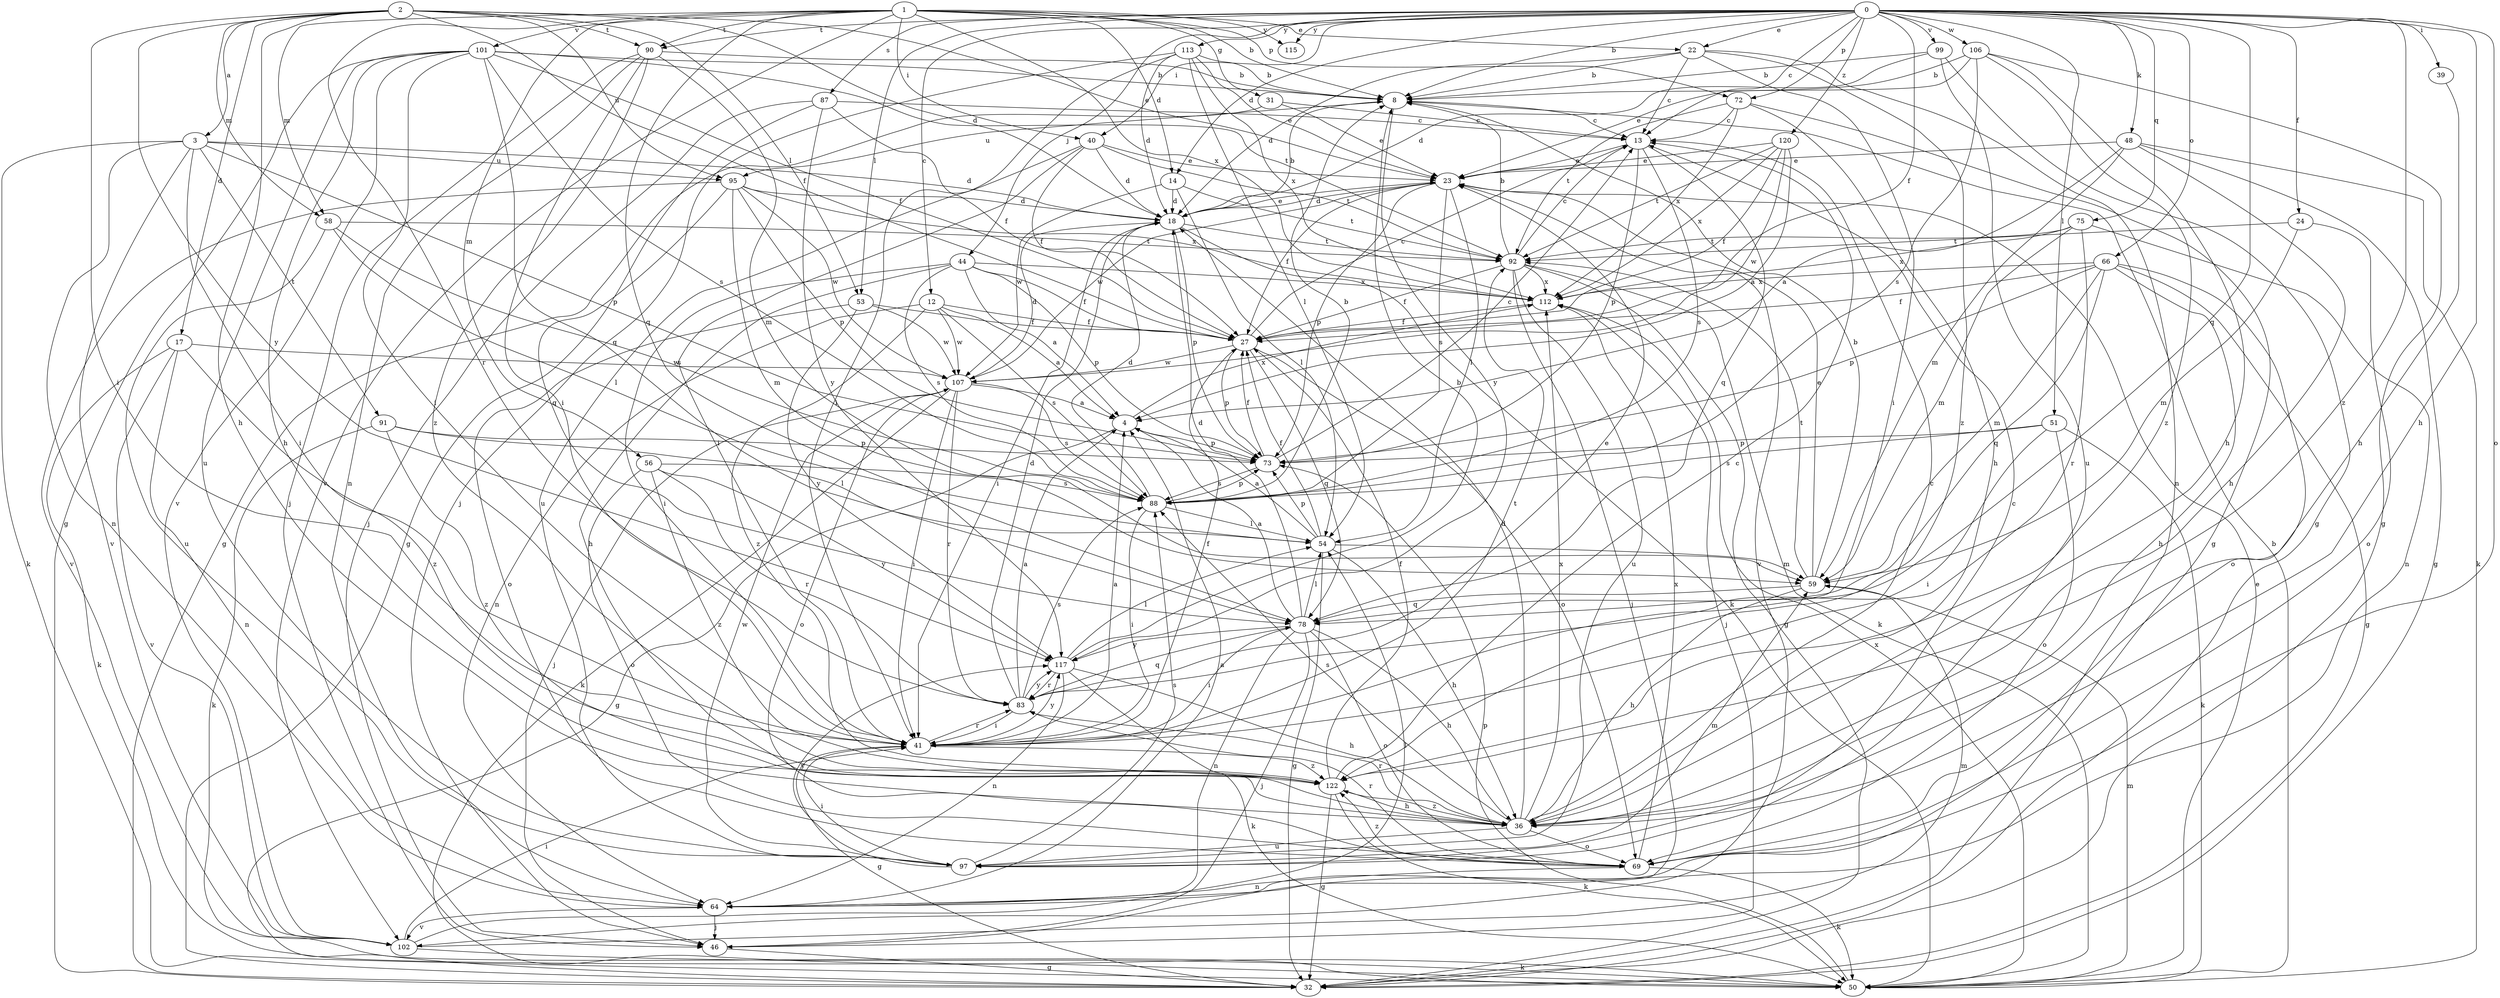strict digraph  {
0;
1;
2;
3;
4;
8;
12;
13;
14;
17;
18;
22;
23;
24;
27;
31;
32;
36;
39;
40;
41;
44;
46;
48;
50;
51;
53;
54;
56;
58;
59;
64;
66;
69;
72;
73;
75;
78;
83;
87;
88;
90;
91;
92;
95;
97;
99;
101;
102;
106;
107;
112;
113;
115;
117;
120;
122;
0 -> 8  [label=b];
0 -> 12  [label=c];
0 -> 13  [label=c];
0 -> 14  [label=d];
0 -> 22  [label=e];
0 -> 24  [label=f];
0 -> 27  [label=f];
0 -> 36  [label=h];
0 -> 39  [label=i];
0 -> 40  [label=i];
0 -> 44  [label=j];
0 -> 48  [label=k];
0 -> 51  [label=l];
0 -> 53  [label=l];
0 -> 66  [label=o];
0 -> 69  [label=o];
0 -> 72  [label=p];
0 -> 75  [label=q];
0 -> 78  [label=q];
0 -> 87  [label=s];
0 -> 90  [label=t];
0 -> 99  [label=v];
0 -> 106  [label=w];
0 -> 113  [label=y];
0 -> 115  [label=y];
0 -> 120  [label=z];
0 -> 122  [label=z];
1 -> 8  [label=b];
1 -> 14  [label=d];
1 -> 22  [label=e];
1 -> 31  [label=g];
1 -> 40  [label=i];
1 -> 56  [label=m];
1 -> 58  [label=m];
1 -> 72  [label=p];
1 -> 78  [label=q];
1 -> 83  [label=r];
1 -> 90  [label=t];
1 -> 101  [label=v];
1 -> 102  [label=v];
1 -> 112  [label=x];
1 -> 115  [label=y];
2 -> 3  [label=a];
2 -> 17  [label=d];
2 -> 18  [label=d];
2 -> 23  [label=e];
2 -> 27  [label=f];
2 -> 36  [label=h];
2 -> 41  [label=i];
2 -> 53  [label=l];
2 -> 58  [label=m];
2 -> 90  [label=t];
2 -> 95  [label=u];
2 -> 117  [label=y];
3 -> 18  [label=d];
3 -> 41  [label=i];
3 -> 50  [label=k];
3 -> 64  [label=n];
3 -> 73  [label=p];
3 -> 91  [label=t];
3 -> 95  [label=u];
3 -> 102  [label=v];
4 -> 32  [label=g];
4 -> 73  [label=p];
4 -> 112  [label=x];
8 -> 13  [label=c];
8 -> 95  [label=u];
8 -> 117  [label=y];
12 -> 4  [label=a];
12 -> 27  [label=f];
12 -> 64  [label=n];
12 -> 88  [label=s];
12 -> 107  [label=w];
12 -> 122  [label=z];
13 -> 23  [label=e];
13 -> 73  [label=p];
13 -> 78  [label=q];
13 -> 88  [label=s];
14 -> 18  [label=d];
14 -> 54  [label=l];
14 -> 92  [label=t];
14 -> 107  [label=w];
17 -> 50  [label=k];
17 -> 64  [label=n];
17 -> 102  [label=v];
17 -> 107  [label=w];
17 -> 122  [label=z];
18 -> 8  [label=b];
18 -> 23  [label=e];
18 -> 41  [label=i];
18 -> 50  [label=k];
18 -> 73  [label=p];
18 -> 92  [label=t];
22 -> 8  [label=b];
22 -> 13  [label=c];
22 -> 18  [label=d];
22 -> 41  [label=i];
22 -> 64  [label=n];
22 -> 122  [label=z];
23 -> 18  [label=d];
23 -> 27  [label=f];
23 -> 54  [label=l];
23 -> 73  [label=p];
23 -> 88  [label=s];
23 -> 102  [label=v];
23 -> 107  [label=w];
24 -> 59  [label=m];
24 -> 69  [label=o];
24 -> 92  [label=t];
27 -> 13  [label=c];
27 -> 69  [label=o];
27 -> 73  [label=p];
27 -> 78  [label=q];
27 -> 107  [label=w];
31 -> 13  [label=c];
31 -> 23  [label=e];
31 -> 32  [label=g];
36 -> 13  [label=c];
36 -> 18  [label=d];
36 -> 69  [label=o];
36 -> 83  [label=r];
36 -> 88  [label=s];
36 -> 97  [label=u];
36 -> 112  [label=x];
36 -> 122  [label=z];
39 -> 36  [label=h];
40 -> 18  [label=d];
40 -> 23  [label=e];
40 -> 27  [label=f];
40 -> 41  [label=i];
40 -> 92  [label=t];
40 -> 97  [label=u];
41 -> 4  [label=a];
41 -> 27  [label=f];
41 -> 32  [label=g];
41 -> 83  [label=r];
41 -> 92  [label=t];
41 -> 117  [label=y];
41 -> 122  [label=z];
44 -> 4  [label=a];
44 -> 27  [label=f];
44 -> 36  [label=h];
44 -> 41  [label=i];
44 -> 73  [label=p];
44 -> 88  [label=s];
44 -> 112  [label=x];
46 -> 32  [label=g];
48 -> 4  [label=a];
48 -> 23  [label=e];
48 -> 32  [label=g];
48 -> 36  [label=h];
48 -> 50  [label=k];
48 -> 59  [label=m];
50 -> 8  [label=b];
50 -> 23  [label=e];
50 -> 59  [label=m];
50 -> 73  [label=p];
50 -> 112  [label=x];
51 -> 41  [label=i];
51 -> 50  [label=k];
51 -> 69  [label=o];
51 -> 73  [label=p];
51 -> 88  [label=s];
53 -> 27  [label=f];
53 -> 69  [label=o];
53 -> 107  [label=w];
53 -> 117  [label=y];
54 -> 4  [label=a];
54 -> 27  [label=f];
54 -> 32  [label=g];
54 -> 36  [label=h];
54 -> 59  [label=m];
54 -> 73  [label=p];
56 -> 69  [label=o];
56 -> 83  [label=r];
56 -> 88  [label=s];
56 -> 117  [label=y];
56 -> 122  [label=z];
58 -> 54  [label=l];
58 -> 88  [label=s];
58 -> 92  [label=t];
58 -> 97  [label=u];
59 -> 8  [label=b];
59 -> 23  [label=e];
59 -> 36  [label=h];
59 -> 78  [label=q];
59 -> 92  [label=t];
64 -> 4  [label=a];
64 -> 46  [label=j];
64 -> 102  [label=v];
66 -> 27  [label=f];
66 -> 32  [label=g];
66 -> 36  [label=h];
66 -> 59  [label=m];
66 -> 69  [label=o];
66 -> 73  [label=p];
66 -> 78  [label=q];
66 -> 112  [label=x];
69 -> 50  [label=k];
69 -> 64  [label=n];
69 -> 83  [label=r];
69 -> 112  [label=x];
69 -> 122  [label=z];
72 -> 13  [label=c];
72 -> 32  [label=g];
72 -> 36  [label=h];
72 -> 92  [label=t];
72 -> 112  [label=x];
73 -> 13  [label=c];
73 -> 27  [label=f];
73 -> 88  [label=s];
75 -> 59  [label=m];
75 -> 64  [label=n];
75 -> 83  [label=r];
75 -> 92  [label=t];
75 -> 112  [label=x];
78 -> 4  [label=a];
78 -> 18  [label=d];
78 -> 36  [label=h];
78 -> 41  [label=i];
78 -> 46  [label=j];
78 -> 54  [label=l];
78 -> 64  [label=n];
78 -> 69  [label=o];
78 -> 117  [label=y];
83 -> 4  [label=a];
83 -> 18  [label=d];
83 -> 23  [label=e];
83 -> 41  [label=i];
83 -> 78  [label=q];
83 -> 88  [label=s];
83 -> 117  [label=y];
87 -> 13  [label=c];
87 -> 27  [label=f];
87 -> 32  [label=g];
87 -> 46  [label=j];
87 -> 117  [label=y];
88 -> 8  [label=b];
88 -> 18  [label=d];
88 -> 41  [label=i];
88 -> 54  [label=l];
88 -> 73  [label=p];
90 -> 8  [label=b];
90 -> 41  [label=i];
90 -> 46  [label=j];
90 -> 59  [label=m];
90 -> 64  [label=n];
90 -> 122  [label=z];
91 -> 50  [label=k];
91 -> 54  [label=l];
91 -> 73  [label=p];
91 -> 122  [label=z];
92 -> 8  [label=b];
92 -> 13  [label=c];
92 -> 27  [label=f];
92 -> 32  [label=g];
92 -> 46  [label=j];
92 -> 50  [label=k];
92 -> 97  [label=u];
92 -> 112  [label=x];
95 -> 18  [label=d];
95 -> 59  [label=m];
95 -> 73  [label=p];
95 -> 78  [label=q];
95 -> 102  [label=v];
95 -> 107  [label=w];
95 -> 112  [label=x];
97 -> 13  [label=c];
97 -> 41  [label=i];
97 -> 59  [label=m];
97 -> 88  [label=s];
97 -> 107  [label=w];
97 -> 117  [label=y];
99 -> 8  [label=b];
99 -> 18  [label=d];
99 -> 32  [label=g];
99 -> 97  [label=u];
101 -> 8  [label=b];
101 -> 27  [label=f];
101 -> 32  [label=g];
101 -> 36  [label=h];
101 -> 41  [label=i];
101 -> 78  [label=q];
101 -> 88  [label=s];
101 -> 92  [label=t];
101 -> 97  [label=u];
101 -> 102  [label=v];
102 -> 41  [label=i];
102 -> 50  [label=k];
102 -> 54  [label=l];
102 -> 59  [label=m];
106 -> 8  [label=b];
106 -> 23  [label=e];
106 -> 32  [label=g];
106 -> 36  [label=h];
106 -> 88  [label=s];
106 -> 122  [label=z];
107 -> 4  [label=a];
107 -> 18  [label=d];
107 -> 41  [label=i];
107 -> 46  [label=j];
107 -> 50  [label=k];
107 -> 69  [label=o];
107 -> 83  [label=r];
107 -> 88  [label=s];
112 -> 27  [label=f];
112 -> 46  [label=j];
113 -> 8  [label=b];
113 -> 18  [label=d];
113 -> 23  [label=e];
113 -> 41  [label=i];
113 -> 46  [label=j];
113 -> 54  [label=l];
113 -> 112  [label=x];
117 -> 8  [label=b];
117 -> 36  [label=h];
117 -> 50  [label=k];
117 -> 54  [label=l];
117 -> 64  [label=n];
117 -> 83  [label=r];
120 -> 4  [label=a];
120 -> 23  [label=e];
120 -> 27  [label=f];
120 -> 92  [label=t];
120 -> 107  [label=w];
120 -> 112  [label=x];
122 -> 13  [label=c];
122 -> 27  [label=f];
122 -> 32  [label=g];
122 -> 36  [label=h];
122 -> 50  [label=k];
}
